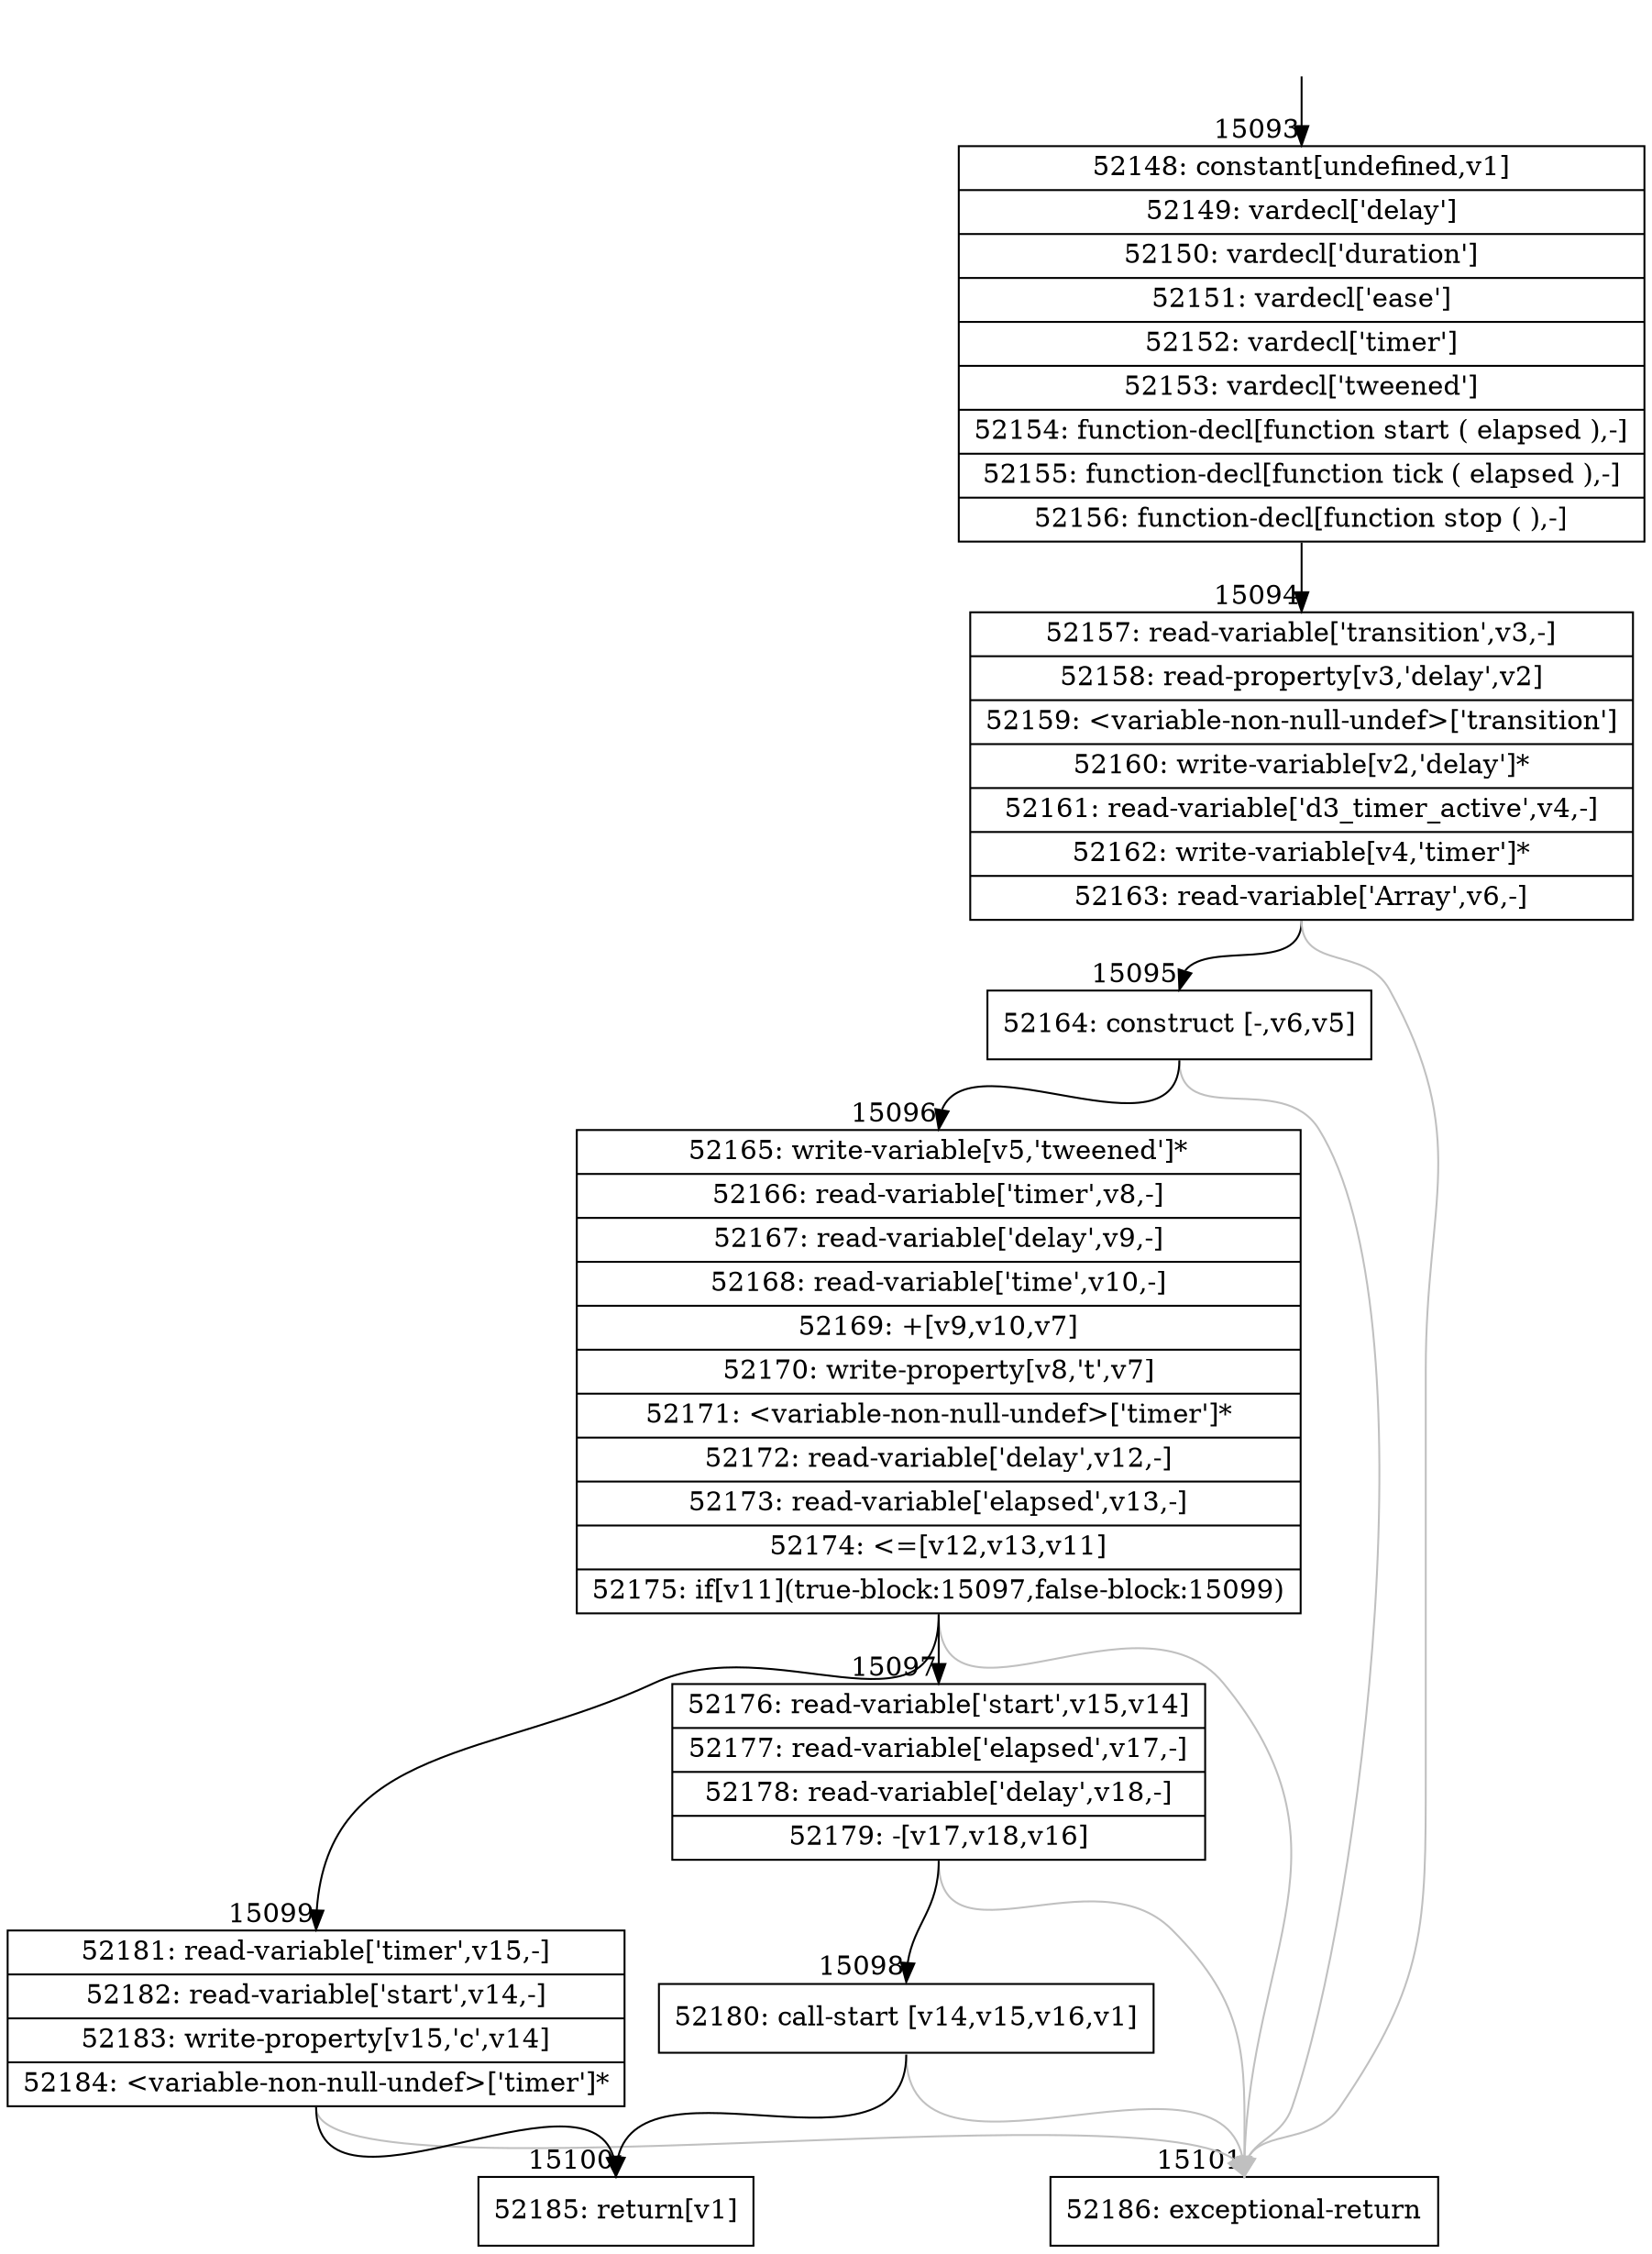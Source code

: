 digraph {
rankdir="TD"
BB_entry1406[shape=none,label=""];
BB_entry1406 -> BB15093 [tailport=s, headport=n, headlabel="    15093"]
BB15093 [shape=record label="{52148: constant[undefined,v1]|52149: vardecl['delay']|52150: vardecl['duration']|52151: vardecl['ease']|52152: vardecl['timer']|52153: vardecl['tweened']|52154: function-decl[function start ( elapsed ),-]|52155: function-decl[function tick ( elapsed ),-]|52156: function-decl[function stop ( ),-]}" ] 
BB15093 -> BB15094 [tailport=s, headport=n, headlabel="      15094"]
BB15094 [shape=record label="{52157: read-variable['transition',v3,-]|52158: read-property[v3,'delay',v2]|52159: \<variable-non-null-undef\>['transition']|52160: write-variable[v2,'delay']*|52161: read-variable['d3_timer_active',v4,-]|52162: write-variable[v4,'timer']*|52163: read-variable['Array',v6,-]}" ] 
BB15094 -> BB15095 [tailport=s, headport=n, headlabel="      15095"]
BB15094 -> BB15101 [tailport=s, headport=n, color=gray, headlabel="      15101"]
BB15095 [shape=record label="{52164: construct [-,v6,v5]}" ] 
BB15095 -> BB15096 [tailport=s, headport=n, headlabel="      15096"]
BB15095 -> BB15101 [tailport=s, headport=n, color=gray]
BB15096 [shape=record label="{52165: write-variable[v5,'tweened']*|52166: read-variable['timer',v8,-]|52167: read-variable['delay',v9,-]|52168: read-variable['time',v10,-]|52169: +[v9,v10,v7]|52170: write-property[v8,'t',v7]|52171: \<variable-non-null-undef\>['timer']*|52172: read-variable['delay',v12,-]|52173: read-variable['elapsed',v13,-]|52174: \<=[v12,v13,v11]|52175: if[v11](true-block:15097,false-block:15099)}" ] 
BB15096 -> BB15097 [tailport=s, headport=n, headlabel="      15097"]
BB15096 -> BB15099 [tailport=s, headport=n, headlabel="      15099"]
BB15096 -> BB15101 [tailport=s, headport=n, color=gray]
BB15097 [shape=record label="{52176: read-variable['start',v15,v14]|52177: read-variable['elapsed',v17,-]|52178: read-variable['delay',v18,-]|52179: -[v17,v18,v16]}" ] 
BB15097 -> BB15098 [tailport=s, headport=n, headlabel="      15098"]
BB15097 -> BB15101 [tailport=s, headport=n, color=gray]
BB15098 [shape=record label="{52180: call-start [v14,v15,v16,v1]}" ] 
BB15098 -> BB15100 [tailport=s, headport=n, headlabel="      15100"]
BB15098 -> BB15101 [tailport=s, headport=n, color=gray]
BB15099 [shape=record label="{52181: read-variable['timer',v15,-]|52182: read-variable['start',v14,-]|52183: write-property[v15,'c',v14]|52184: \<variable-non-null-undef\>['timer']*}" ] 
BB15099 -> BB15100 [tailport=s, headport=n]
BB15099 -> BB15101 [tailport=s, headport=n, color=gray]
BB15100 [shape=record label="{52185: return[v1]}" ] 
BB15101 [shape=record label="{52186: exceptional-return}" ] 
//#$~ 8924
}
